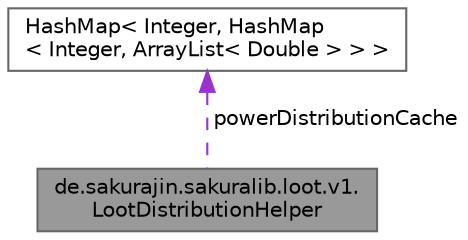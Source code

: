 digraph "de.sakurajin.sakuralib.loot.v1.LootDistributionHelper"
{
 // LATEX_PDF_SIZE
  bgcolor="transparent";
  edge [fontname=Helvetica,fontsize=10,labelfontname=Helvetica,labelfontsize=10];
  node [fontname=Helvetica,fontsize=10,shape=box,height=0.2,width=0.4];
  Node1 [label="de.sakurajin.sakuralib.loot.v1.\lLootDistributionHelper",height=0.2,width=0.4,color="gray40", fillcolor="grey60", style="filled", fontcolor="black",tooltip="This class can be used to create weight distributions for loot tables."];
  Node2 -> Node1 [dir="back",color="darkorchid3",style="dashed",label=" powerDistributionCache" ];
  Node2 [label="HashMap\< Integer, HashMap\l\< Integer, ArrayList\< Double \> \> \>",height=0.2,width=0.4,color="gray40", fillcolor="white", style="filled",tooltip=" "];
}
